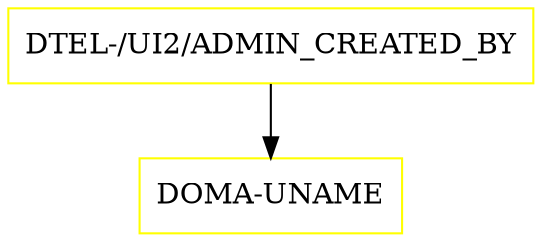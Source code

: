 digraph G {
  "DTEL-/UI2/ADMIN_CREATED_BY" [shape=box,color=yellow];
  "DOMA-UNAME" [shape=box,color=yellow,URL="./DOMA_UNAME.html"];
  "DTEL-/UI2/ADMIN_CREATED_BY" -> "DOMA-UNAME";
}
